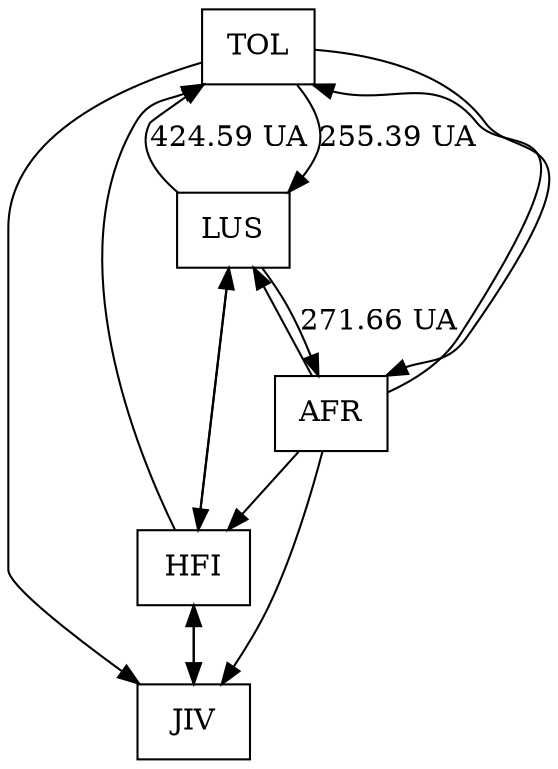 digraph airports {
	node [shape=record]

	TOL [label = "<f1> TOL "]
TOL -> LUS:f1[label="255.39 UA"]
TOL -> AFR:f1[label=""]
TOL -> JIV:f1[label=""]

	JIV [label = "<f1> JIV "]
JIV -> HFI:f1[label=""]

	HFI [label = "<f1> HFI "]
HFI -> LUS:f1[label=""]
HFI -> JIV:f1[label=""]
HFI -> TOL:f1[label=""]

	LUS [label = "<f1> LUS "]
LUS -> AFR:f1[label="271.66 UA"]
LUS -> TOL:f1[label="424.59 UA"]
LUS -> HFI:f1[label=""]

	AFR [label = "<f1> AFR "]
AFR -> JIV:f1[label=""]
AFR -> HFI:f1[label=""]
AFR -> LUS:f1[label=""]
AFR -> TOL:f1[label=""]

}
